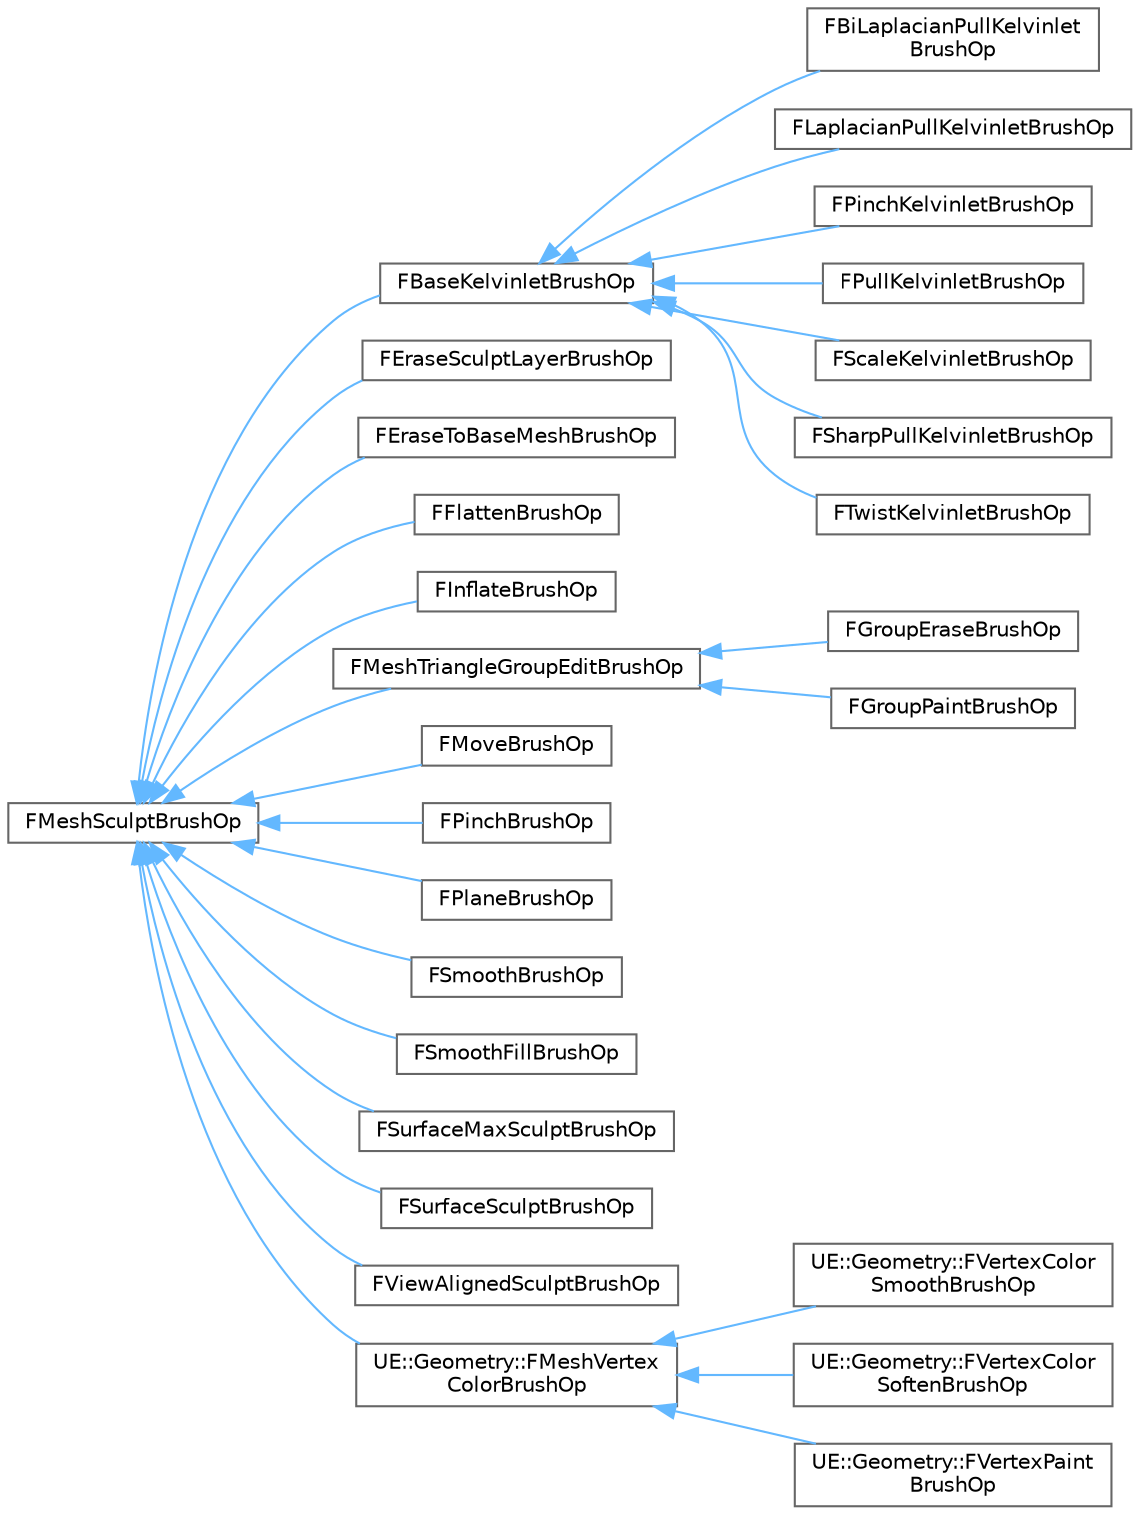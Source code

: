 digraph "Graphical Class Hierarchy"
{
 // INTERACTIVE_SVG=YES
 // LATEX_PDF_SIZE
  bgcolor="transparent";
  edge [fontname=Helvetica,fontsize=10,labelfontname=Helvetica,labelfontsize=10];
  node [fontname=Helvetica,fontsize=10,shape=box,height=0.2,width=0.4];
  rankdir="LR";
  Node0 [id="Node000000",label="FMeshSculptBrushOp",height=0.2,width=0.4,color="grey40", fillcolor="white", style="filled",URL="$d0/ddd/classFMeshSculptBrushOp.html",tooltip=" "];
  Node0 -> Node1 [id="edge4380_Node000000_Node000001",dir="back",color="steelblue1",style="solid",tooltip=" "];
  Node1 [id="Node000001",label="FBaseKelvinletBrushOp",height=0.2,width=0.4,color="grey40", fillcolor="white", style="filled",URL="$d2/dee/classFBaseKelvinletBrushOp.html",tooltip=" "];
  Node1 -> Node2 [id="edge4381_Node000001_Node000002",dir="back",color="steelblue1",style="solid",tooltip=" "];
  Node2 [id="Node000002",label="FBiLaplacianPullKelvinlet\lBrushOp",height=0.2,width=0.4,color="grey40", fillcolor="white", style="filled",URL="$d5/d30/classFBiLaplacianPullKelvinletBrushOp.html",tooltip=" "];
  Node1 -> Node3 [id="edge4382_Node000001_Node000003",dir="back",color="steelblue1",style="solid",tooltip=" "];
  Node3 [id="Node000003",label="FLaplacianPullKelvinletBrushOp",height=0.2,width=0.4,color="grey40", fillcolor="white", style="filled",URL="$d8/d1a/classFLaplacianPullKelvinletBrushOp.html",tooltip=" "];
  Node1 -> Node4 [id="edge4383_Node000001_Node000004",dir="back",color="steelblue1",style="solid",tooltip=" "];
  Node4 [id="Node000004",label="FPinchKelvinletBrushOp",height=0.2,width=0.4,color="grey40", fillcolor="white", style="filled",URL="$d9/d07/classFPinchKelvinletBrushOp.html",tooltip=" "];
  Node1 -> Node5 [id="edge4384_Node000001_Node000005",dir="back",color="steelblue1",style="solid",tooltip=" "];
  Node5 [id="Node000005",label="FPullKelvinletBrushOp",height=0.2,width=0.4,color="grey40", fillcolor="white", style="filled",URL="$da/d0f/classFPullKelvinletBrushOp.html",tooltip=" "];
  Node1 -> Node6 [id="edge4385_Node000001_Node000006",dir="back",color="steelblue1",style="solid",tooltip=" "];
  Node6 [id="Node000006",label="FScaleKelvinletBrushOp",height=0.2,width=0.4,color="grey40", fillcolor="white", style="filled",URL="$df/d89/classFScaleKelvinletBrushOp.html",tooltip=" "];
  Node1 -> Node7 [id="edge4386_Node000001_Node000007",dir="back",color="steelblue1",style="solid",tooltip=" "];
  Node7 [id="Node000007",label="FSharpPullKelvinletBrushOp",height=0.2,width=0.4,color="grey40", fillcolor="white", style="filled",URL="$d3/ded/classFSharpPullKelvinletBrushOp.html",tooltip=" "];
  Node1 -> Node8 [id="edge4387_Node000001_Node000008",dir="back",color="steelblue1",style="solid",tooltip=" "];
  Node8 [id="Node000008",label="FTwistKelvinletBrushOp",height=0.2,width=0.4,color="grey40", fillcolor="white", style="filled",URL="$d5/de8/classFTwistKelvinletBrushOp.html",tooltip=" "];
  Node0 -> Node9 [id="edge4388_Node000000_Node000009",dir="back",color="steelblue1",style="solid",tooltip=" "];
  Node9 [id="Node000009",label="FEraseSculptLayerBrushOp",height=0.2,width=0.4,color="grey40", fillcolor="white", style="filled",URL="$d3/d11/classFEraseSculptLayerBrushOp.html",tooltip=" "];
  Node0 -> Node10 [id="edge4389_Node000000_Node000010",dir="back",color="steelblue1",style="solid",tooltip=" "];
  Node10 [id="Node000010",label="FEraseToBaseMeshBrushOp",height=0.2,width=0.4,color="grey40", fillcolor="white", style="filled",URL="$dc/df4/classFEraseToBaseMeshBrushOp.html",tooltip=" "];
  Node0 -> Node11 [id="edge4390_Node000000_Node000011",dir="back",color="steelblue1",style="solid",tooltip=" "];
  Node11 [id="Node000011",label="FFlattenBrushOp",height=0.2,width=0.4,color="grey40", fillcolor="white", style="filled",URL="$d5/d0a/classFFlattenBrushOp.html",tooltip=" "];
  Node0 -> Node12 [id="edge4391_Node000000_Node000012",dir="back",color="steelblue1",style="solid",tooltip=" "];
  Node12 [id="Node000012",label="FInflateBrushOp",height=0.2,width=0.4,color="grey40", fillcolor="white", style="filled",URL="$df/d02/classFInflateBrushOp.html",tooltip=" "];
  Node0 -> Node13 [id="edge4392_Node000000_Node000013",dir="back",color="steelblue1",style="solid",tooltip=" "];
  Node13 [id="Node000013",label="FMeshTriangleGroupEditBrushOp",height=0.2,width=0.4,color="grey40", fillcolor="white", style="filled",URL="$d5/d06/classFMeshTriangleGroupEditBrushOp.html",tooltip=" "];
  Node13 -> Node14 [id="edge4393_Node000013_Node000014",dir="back",color="steelblue1",style="solid",tooltip=" "];
  Node14 [id="Node000014",label="FGroupEraseBrushOp",height=0.2,width=0.4,color="grey40", fillcolor="white", style="filled",URL="$dd/dee/classFGroupEraseBrushOp.html",tooltip=" "];
  Node13 -> Node15 [id="edge4394_Node000013_Node000015",dir="back",color="steelblue1",style="solid",tooltip=" "];
  Node15 [id="Node000015",label="FGroupPaintBrushOp",height=0.2,width=0.4,color="grey40", fillcolor="white", style="filled",URL="$d1/daa/classFGroupPaintBrushOp.html",tooltip=" "];
  Node0 -> Node16 [id="edge4395_Node000000_Node000016",dir="back",color="steelblue1",style="solid",tooltip=" "];
  Node16 [id="Node000016",label="FMoveBrushOp",height=0.2,width=0.4,color="grey40", fillcolor="white", style="filled",URL="$d9/d62/classFMoveBrushOp.html",tooltip=" "];
  Node0 -> Node17 [id="edge4396_Node000000_Node000017",dir="back",color="steelblue1",style="solid",tooltip=" "];
  Node17 [id="Node000017",label="FPinchBrushOp",height=0.2,width=0.4,color="grey40", fillcolor="white", style="filled",URL="$d7/d5b/classFPinchBrushOp.html",tooltip=" "];
  Node0 -> Node18 [id="edge4397_Node000000_Node000018",dir="back",color="steelblue1",style="solid",tooltip=" "];
  Node18 [id="Node000018",label="FPlaneBrushOp",height=0.2,width=0.4,color="grey40", fillcolor="white", style="filled",URL="$df/d1b/classFPlaneBrushOp.html",tooltip=" "];
  Node0 -> Node19 [id="edge4398_Node000000_Node000019",dir="back",color="steelblue1",style="solid",tooltip=" "];
  Node19 [id="Node000019",label="FSmoothBrushOp",height=0.2,width=0.4,color="grey40", fillcolor="white", style="filled",URL="$d6/d84/classFSmoothBrushOp.html",tooltip=" "];
  Node0 -> Node20 [id="edge4399_Node000000_Node000020",dir="back",color="steelblue1",style="solid",tooltip=" "];
  Node20 [id="Node000020",label="FSmoothFillBrushOp",height=0.2,width=0.4,color="grey40", fillcolor="white", style="filled",URL="$da/d4b/classFSmoothFillBrushOp.html",tooltip=" "];
  Node0 -> Node21 [id="edge4400_Node000000_Node000021",dir="back",color="steelblue1",style="solid",tooltip=" "];
  Node21 [id="Node000021",label="FSurfaceMaxSculptBrushOp",height=0.2,width=0.4,color="grey40", fillcolor="white", style="filled",URL="$d0/dd7/classFSurfaceMaxSculptBrushOp.html",tooltip=" "];
  Node0 -> Node22 [id="edge4401_Node000000_Node000022",dir="back",color="steelblue1",style="solid",tooltip=" "];
  Node22 [id="Node000022",label="FSurfaceSculptBrushOp",height=0.2,width=0.4,color="grey40", fillcolor="white", style="filled",URL="$d1/dae/classFSurfaceSculptBrushOp.html",tooltip=" "];
  Node0 -> Node23 [id="edge4402_Node000000_Node000023",dir="back",color="steelblue1",style="solid",tooltip=" "];
  Node23 [id="Node000023",label="FViewAlignedSculptBrushOp",height=0.2,width=0.4,color="grey40", fillcolor="white", style="filled",URL="$de/d4d/classFViewAlignedSculptBrushOp.html",tooltip=" "];
  Node0 -> Node24 [id="edge4403_Node000000_Node000024",dir="back",color="steelblue1",style="solid",tooltip=" "];
  Node24 [id="Node000024",label="UE::Geometry::FMeshVertex\lColorBrushOp",height=0.2,width=0.4,color="grey40", fillcolor="white", style="filled",URL="$dd/d09/classUE_1_1Geometry_1_1FMeshVertexColorBrushOp.html",tooltip=" "];
  Node24 -> Node25 [id="edge4404_Node000024_Node000025",dir="back",color="steelblue1",style="solid",tooltip=" "];
  Node25 [id="Node000025",label="UE::Geometry::FVertexColor\lSmoothBrushOp",height=0.2,width=0.4,color="grey40", fillcolor="white", style="filled",URL="$db/d0d/classUE_1_1Geometry_1_1FVertexColorSmoothBrushOp.html",tooltip=" "];
  Node24 -> Node26 [id="edge4405_Node000024_Node000026",dir="back",color="steelblue1",style="solid",tooltip=" "];
  Node26 [id="Node000026",label="UE::Geometry::FVertexColor\lSoftenBrushOp",height=0.2,width=0.4,color="grey40", fillcolor="white", style="filled",URL="$d2/db2/classUE_1_1Geometry_1_1FVertexColorSoftenBrushOp.html",tooltip="Soften brush averages colors at any vertices that have split elements, effectively un-splitting them ..."];
  Node24 -> Node27 [id="edge4406_Node000024_Node000027",dir="back",color="steelblue1",style="solid",tooltip=" "];
  Node27 [id="Node000027",label="UE::Geometry::FVertexPaint\lBrushOp",height=0.2,width=0.4,color="grey40", fillcolor="white", style="filled",URL="$db/d30/classUE_1_1Geometry_1_1FVertexPaintBrushOp.html",tooltip=" "];
}
